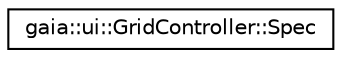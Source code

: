 digraph G
{
  edge [fontname="Helvetica",fontsize="10",labelfontname="Helvetica",labelfontsize="10"];
  node [fontname="Helvetica",fontsize="10",shape=record];
  rankdir=LR;
  Node1 [label="gaia::ui::GridController::Spec",height=0.2,width=0.4,color="black", fillcolor="white", style="filled",URL="$dd/d1a/classgaia_1_1ui_1_1_grid_controller_1_1_spec.html",tooltip="A Spec defines the horizontal or vertical characteristics of a group of cells."];
}
